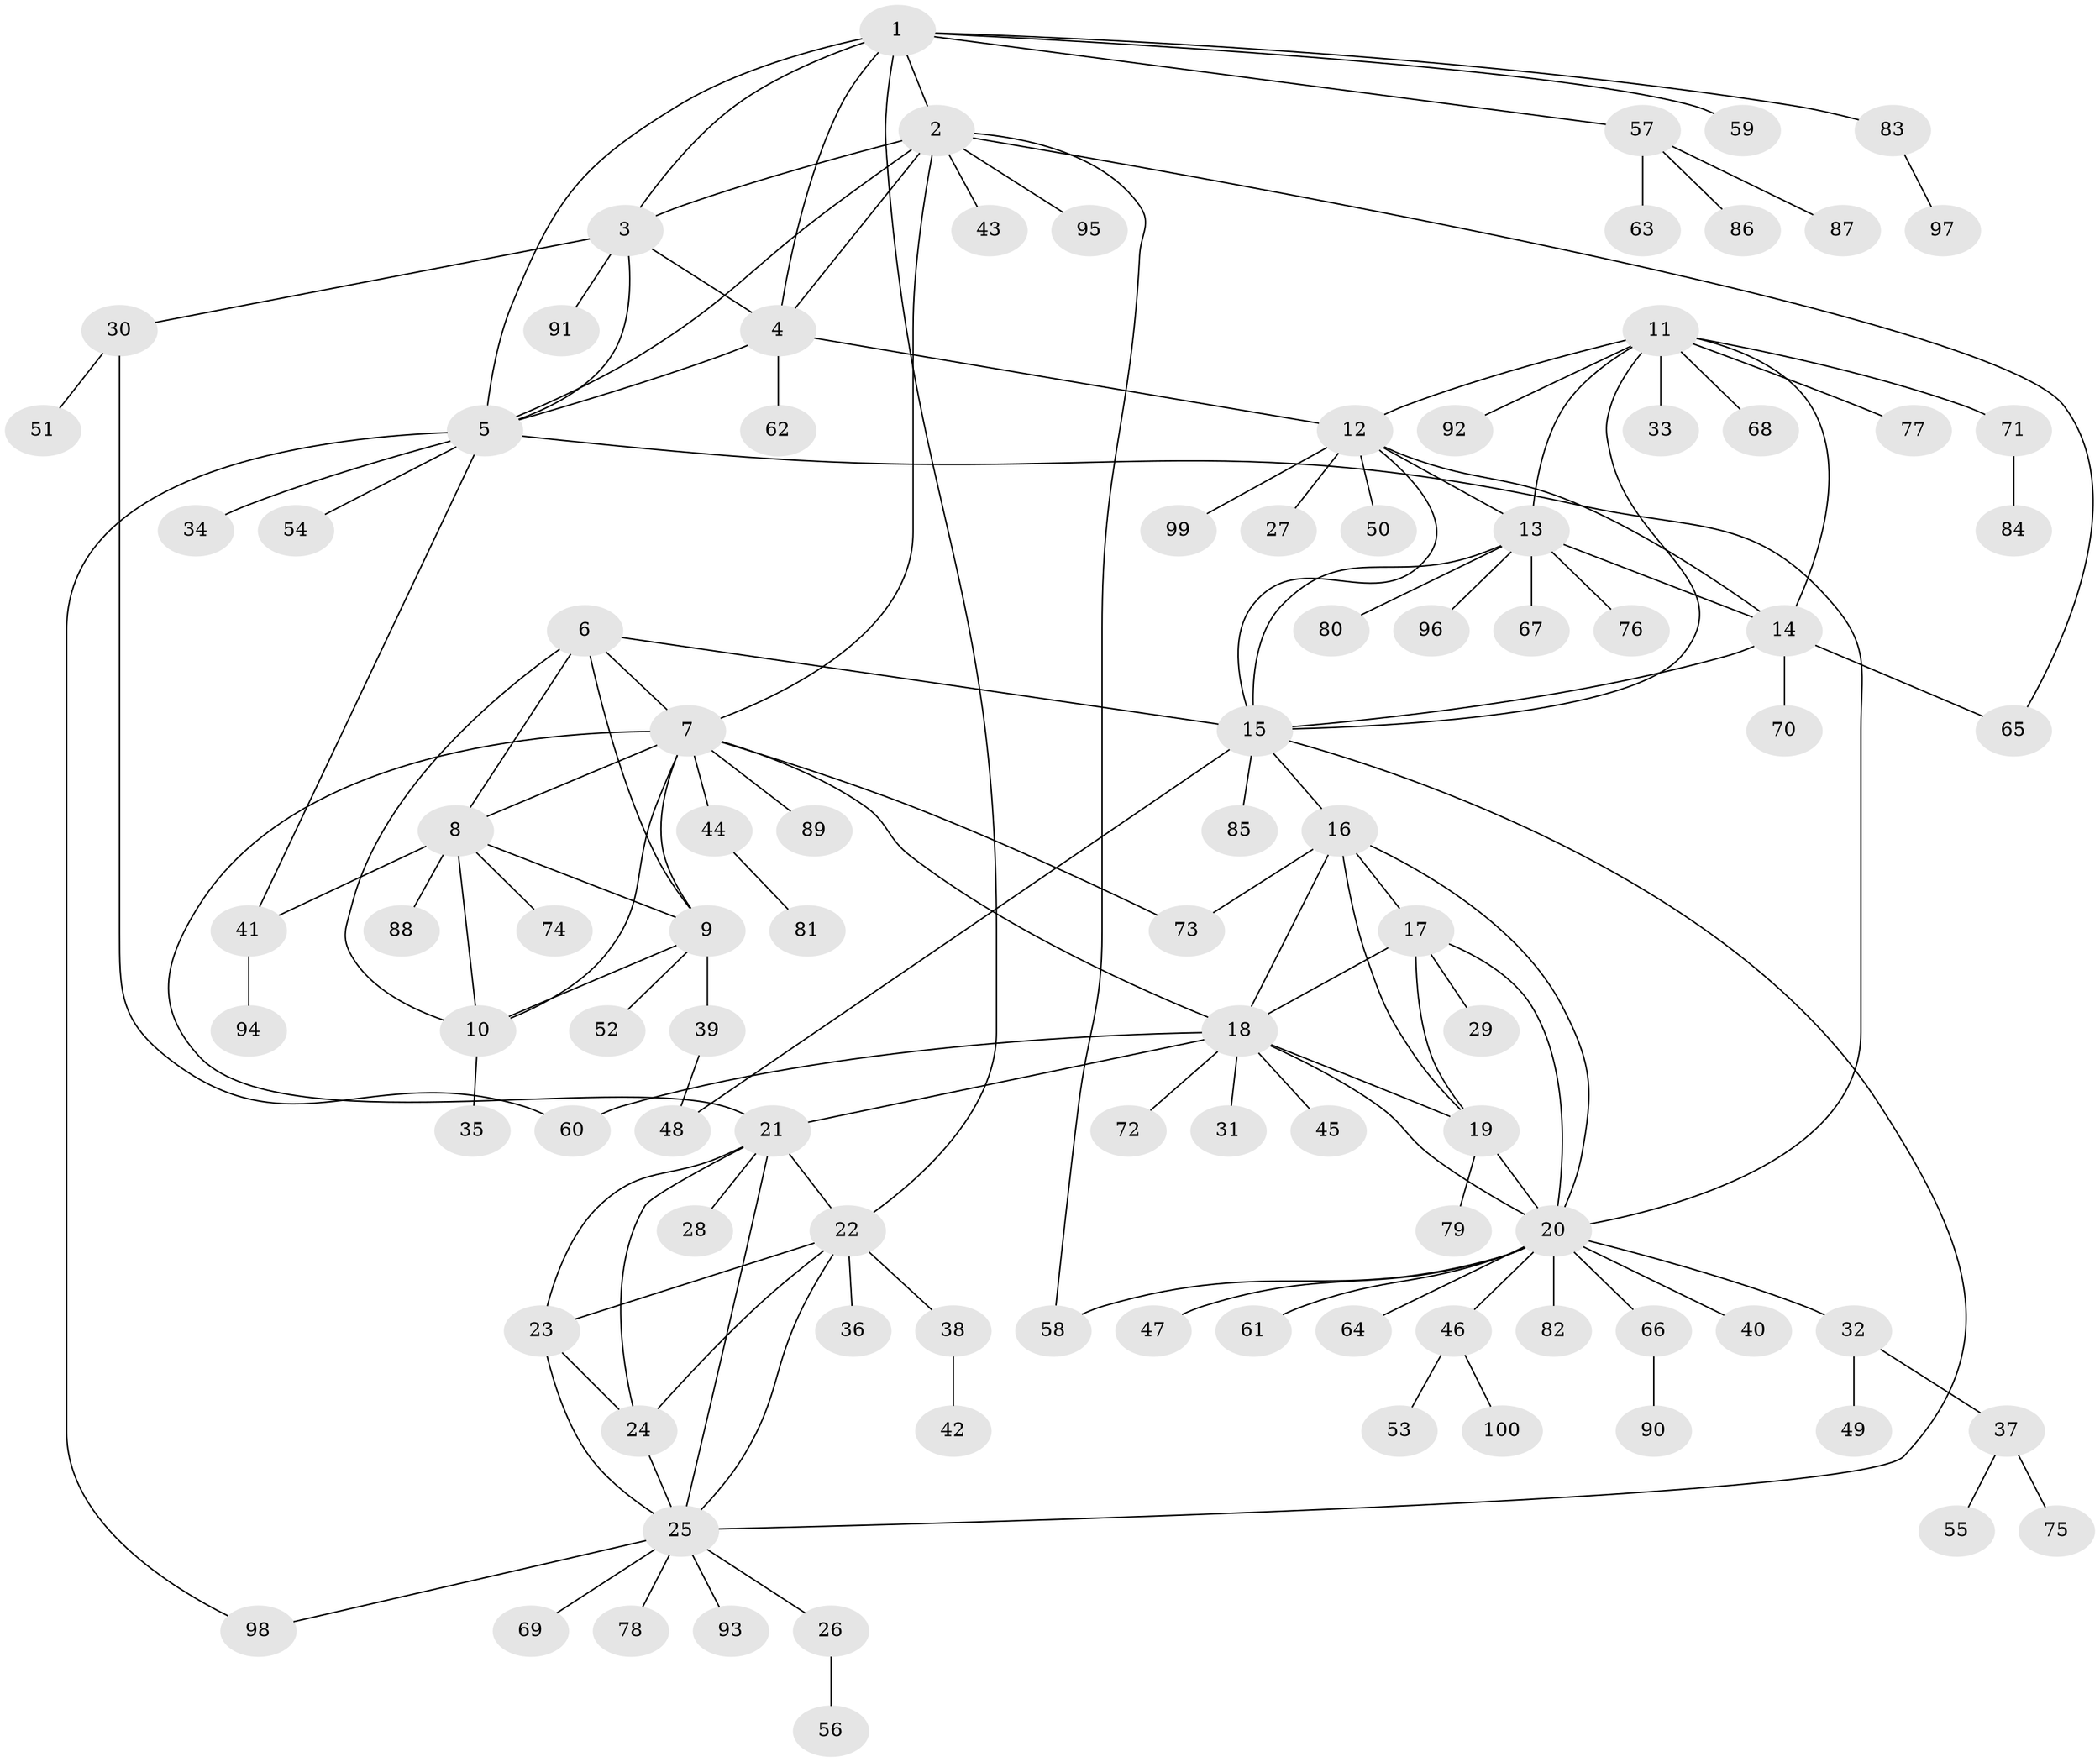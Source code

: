 // Generated by graph-tools (version 1.1) at 2025/26/03/09/25 03:26:37]
// undirected, 100 vertices, 142 edges
graph export_dot {
graph [start="1"]
  node [color=gray90,style=filled];
  1;
  2;
  3;
  4;
  5;
  6;
  7;
  8;
  9;
  10;
  11;
  12;
  13;
  14;
  15;
  16;
  17;
  18;
  19;
  20;
  21;
  22;
  23;
  24;
  25;
  26;
  27;
  28;
  29;
  30;
  31;
  32;
  33;
  34;
  35;
  36;
  37;
  38;
  39;
  40;
  41;
  42;
  43;
  44;
  45;
  46;
  47;
  48;
  49;
  50;
  51;
  52;
  53;
  54;
  55;
  56;
  57;
  58;
  59;
  60;
  61;
  62;
  63;
  64;
  65;
  66;
  67;
  68;
  69;
  70;
  71;
  72;
  73;
  74;
  75;
  76;
  77;
  78;
  79;
  80;
  81;
  82;
  83;
  84;
  85;
  86;
  87;
  88;
  89;
  90;
  91;
  92;
  93;
  94;
  95;
  96;
  97;
  98;
  99;
  100;
  1 -- 2;
  1 -- 3;
  1 -- 4;
  1 -- 5;
  1 -- 22;
  1 -- 57;
  1 -- 59;
  1 -- 83;
  2 -- 3;
  2 -- 4;
  2 -- 5;
  2 -- 7;
  2 -- 43;
  2 -- 58;
  2 -- 65;
  2 -- 95;
  3 -- 4;
  3 -- 5;
  3 -- 30;
  3 -- 91;
  4 -- 5;
  4 -- 12;
  4 -- 62;
  5 -- 20;
  5 -- 34;
  5 -- 41;
  5 -- 54;
  5 -- 98;
  6 -- 7;
  6 -- 8;
  6 -- 9;
  6 -- 10;
  6 -- 15;
  7 -- 8;
  7 -- 9;
  7 -- 10;
  7 -- 18;
  7 -- 21;
  7 -- 44;
  7 -- 73;
  7 -- 89;
  8 -- 9;
  8 -- 10;
  8 -- 41;
  8 -- 74;
  8 -- 88;
  9 -- 10;
  9 -- 39;
  9 -- 52;
  10 -- 35;
  11 -- 12;
  11 -- 13;
  11 -- 14;
  11 -- 15;
  11 -- 33;
  11 -- 68;
  11 -- 71;
  11 -- 77;
  11 -- 92;
  12 -- 13;
  12 -- 14;
  12 -- 15;
  12 -- 27;
  12 -- 50;
  12 -- 99;
  13 -- 14;
  13 -- 15;
  13 -- 67;
  13 -- 76;
  13 -- 80;
  13 -- 96;
  14 -- 15;
  14 -- 65;
  14 -- 70;
  15 -- 16;
  15 -- 25;
  15 -- 48;
  15 -- 85;
  16 -- 17;
  16 -- 18;
  16 -- 19;
  16 -- 20;
  16 -- 73;
  17 -- 18;
  17 -- 19;
  17 -- 20;
  17 -- 29;
  18 -- 19;
  18 -- 20;
  18 -- 21;
  18 -- 31;
  18 -- 45;
  18 -- 60;
  18 -- 72;
  19 -- 20;
  19 -- 79;
  20 -- 32;
  20 -- 40;
  20 -- 46;
  20 -- 47;
  20 -- 58;
  20 -- 61;
  20 -- 64;
  20 -- 66;
  20 -- 82;
  21 -- 22;
  21 -- 23;
  21 -- 24;
  21 -- 25;
  21 -- 28;
  22 -- 23;
  22 -- 24;
  22 -- 25;
  22 -- 36;
  22 -- 38;
  23 -- 24;
  23 -- 25;
  24 -- 25;
  25 -- 26;
  25 -- 69;
  25 -- 78;
  25 -- 93;
  25 -- 98;
  26 -- 56;
  30 -- 51;
  30 -- 60;
  32 -- 37;
  32 -- 49;
  37 -- 55;
  37 -- 75;
  38 -- 42;
  39 -- 48;
  41 -- 94;
  44 -- 81;
  46 -- 53;
  46 -- 100;
  57 -- 63;
  57 -- 86;
  57 -- 87;
  66 -- 90;
  71 -- 84;
  83 -- 97;
}
